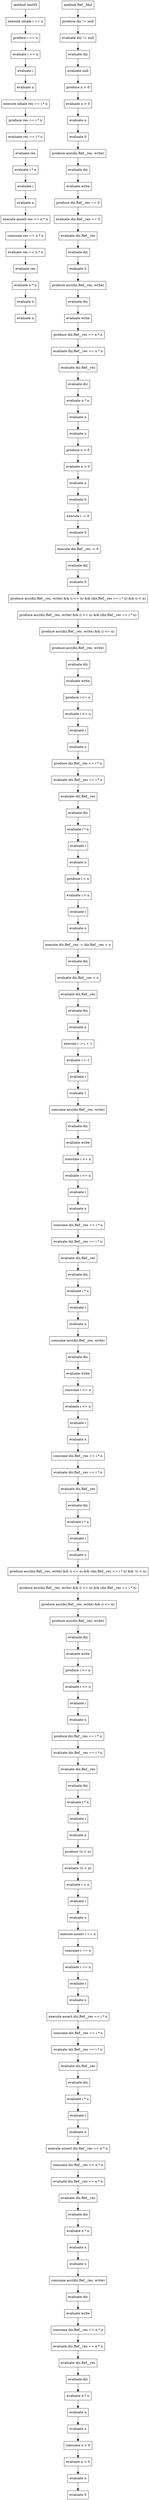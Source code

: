digraph {
node [shape=rectangle];

    644247004 [label="method test05"];
    246848054 [label="execute inhale i == n"];
    644247004 -> 246848054;
    1984321221 [label="produce i == n"];
    246848054 -> 1984321221;
    65723437 [label="evaluate i == n"];
    1984321221 -> 65723437;
    807211101 [label="evaluate i"];
    65723437 -> 807211101;
    1142776408 [label="evaluate n"];
    807211101 -> 1142776408;
    1696834135 [label="execute inhale res == i * n"];
    1142776408 -> 1696834135;
    108474785 [label="produce res == i * n"];
    1696834135 -> 108474785;
    2069578839 [label="evaluate res == i * n"];
    108474785 -> 2069578839;
    618916614 [label="evaluate res"];
    2069578839 -> 618916614;
    1868229077 [label="evaluate i * n"];
    618916614 -> 1868229077;
    967694352 [label="evaluate i"];
    1868229077 -> 967694352;
    1145315333 [label="evaluate n"];
    967694352 -> 1145315333;
    1418873670 [label="execute assert res == n * n"];
    1145315333 -> 1418873670;
    1351355402 [label="consume res == n * n"];
    1418873670 -> 1351355402;
    443190742 [label="evaluate res == n * n"];
    1351355402 -> 443190742;
    1233512998 [label="evaluate res"];
    443190742 -> 1233512998;
    1993312895 [label="evaluate n * n"];
    1233512998 -> 1993312895;
    864933065 [label="evaluate n"];
    1993312895 -> 864933065;
    613216912 [label="evaluate n"];
    864933065 -> 613216912;


    562618031 [label="method Ref__Mul"];
    550749276 [label="produce diz != null"];
    562618031 -> 550749276;
    788563162 [label="evaluate diz != null"];
    550749276 -> 788563162;
    1259478097 [label="evaluate diz"];
    788563162 -> 1259478097;
    302067800 [label="evaluate null"];
    1259478097 -> 302067800;
    202173092 [label="produce n > 0"];
    302067800 -> 202173092;
    604027690 [label="evaluate n > 0"];
    202173092 -> 604027690;
    738186461 [label="evaluate n"];
    604027690 -> 738186461;
    686821308 [label="evaluate 0"];
    738186461 -> 686821308;
    681120931 [label="produce acc(diz.Ref__res, write)"];
    686821308 -> 681120931;
    1511648807 [label="evaluate diz"];
    681120931 -> 1511648807;
    1549955239 [label="evaluate write"];
    1511648807 -> 1549955239;
    1121063763 [label="produce diz.Ref__res == 0"];
    1549955239 -> 1121063763;
    1844629610 [label="evaluate diz.Ref__res == 0"];
    1121063763 -> 1844629610;
    1615927178 [label="evaluate diz.Ref__res"];
    1844629610 -> 1615927178;
    1809880684 [label="evaluate diz"];
    1615927178 -> 1809880684;
    1706279880 [label="evaluate 0"];
    1809880684 -> 1706279880;
    2096804769 [label="produce acc(diz.Ref__res, write)"];
    1706279880 -> 2096804769;
    791105313 [label="evaluate diz"];
    2096804769 -> 791105313;
    1035737014 [label="evaluate write"];
    791105313 -> 1035737014;
    129551716 [label="produce diz.Ref__res == n * n"];
    1035737014 -> 129551716;
    1974756401 [label="evaluate diz.Ref__res == n * n"];
    129551716 -> 1974756401;
    371067222 [label="evaluate diz.Ref__res"];
    1974756401 -> 371067222;
    234289266 [label="evaluate diz"];
    371067222 -> 234289266;
    1362168711 [label="evaluate n * n"];
    234289266 -> 1362168711;
    1793848757 [label="evaluate n"];
    1362168711 -> 1793848757;
    693138666 [label="evaluate n"];
    1793848757 -> 693138666;
    1630258134 [label="produce n > 0"];
    693138666 -> 1630258134;
    4606065 [label="evaluate n > 0"];
    1630258134 -> 4606065;
    104723163 [label="evaluate n"];
    4606065 -> 104723163;
    1293093648 [label="evaluate 0"];
    104723163 -> 1293093648;
    490434296 [label="execute i := 0"];
    1293093648 -> 490434296;
    686975686 [label="evaluate 0"];
    490434296 -> 686975686;
    1128268330 [label="execute diz.Ref__res := 0"];
    686975686 -> 1128268330;
    525219300 [label="evaluate diz"];
    1128268330 -> 525219300;
    1202985930 [label="evaluate 0"];
    525219300 -> 1202985930;
    25989005 [label="produce acc(diz.Ref__res, write) && (i <= n) && (diz.Ref__res == i * n) && (i < n)"];
    1202985930 -> 25989005;
    858026694 [label="produce acc(diz.Ref__res, write) && (i <= n) && (diz.Ref__res == i * n)"];
    25989005 -> 858026694;
    501956453 [label="produce acc(diz.Ref__res, write) && (i <= n)"];
    858026694 -> 501956453;
    1066340155 [label="produce acc(diz.Ref__res, write)"];
    501956453 -> 1066340155;
    1227950870 [label="evaluate diz"];
    1066340155 -> 1227950870;
    852424420 [label="evaluate write"];
    1227950870 -> 852424420;
    833817803 [label="produce i <= n"];
    852424420 -> 833817803;
    1645018346 [label="evaluate i <= n"];
    833817803 -> 1645018346;
    1118869744 [label="evaluate i"];
    1645018346 -> 1118869744;
    1476974276 [label="evaluate n"];
    1118869744 -> 1476974276;
    743181059 [label="produce diz.Ref__res == i * n"];
    1476974276 -> 743181059;
    879167661 [label="evaluate diz.Ref__res == i * n"];
    743181059 -> 879167661;
    1483387067 [label="evaluate diz.Ref__res"];
    879167661 -> 1483387067;
    1148777046 [label="evaluate diz"];
    1483387067 -> 1148777046;
    1617825592 [label="evaluate i * n"];
    1148777046 -> 1617825592;
    1504270077 [label="evaluate i"];
    1617825592 -> 1504270077;
    2089691655 [label="evaluate n"];
    1504270077 -> 2089691655;
    1500082547 [label="produce i < n"];
    2089691655 -> 1500082547;
    429351649 [label="evaluate i < n"];
    1500082547 -> 429351649;
    568110823 [label="evaluate i"];
    429351649 -> 568110823;
    526307599 [label="evaluate n"];
    568110823 -> 526307599;
    166674400 [label="execute diz.Ref__res := diz.Ref__res + n"];
    526307599 -> 166674400;
    977965112 [label="evaluate diz"];
    166674400 -> 977965112;
    1967286893 [label="evaluate diz.Ref__res + n"];
    977965112 -> 1967286893;
    1532581439 [label="evaluate diz.Ref__res"];
    1967286893 -> 1532581439;
    1177383155 [label="evaluate diz"];
    1532581439 -> 1177383155;
    1364362627 [label="evaluate n"];
    1177383155 -> 1364362627;
    12289323 [label="execute i := i + 1"];
    1364362627 -> 12289323;
    388221549 [label="evaluate i + 1"];
    12289323 -> 388221549;
    784254457 [label="evaluate i"];
    388221549 -> 784254457;
    1857517160 [label="evaluate 1"];
    784254457 -> 1857517160;
    1321131681 [label="consume acc(diz.Ref__res, write)"];
    1857517160 -> 1321131681;
    1426736234 [label="evaluate diz"];
    1321131681 -> 1426736234;
    353482436 [label="evaluate write"];
    1426736234 -> 353482436;
    1039534250 [label="consume i <= n"];
    353482436 -> 1039534250;
    1672671405 [label="evaluate i <= n"];
    1039534250 -> 1672671405;
    2027364605 [label="evaluate i"];
    1672671405 -> 2027364605;
    1941372933 [label="evaluate n"];
    2027364605 -> 1941372933;
    1935836060 [label="consume diz.Ref__res == i * n"];
    1941372933 -> 1935836060;
    1219408370 [label="evaluate diz.Ref__res == i * n"];
    1935836060 -> 1219408370;
    1160031269 [label="evaluate diz.Ref__res"];
    1219408370 -> 1160031269;
    1788990617 [label="evaluate diz"];
    1160031269 -> 1788990617;
    646758272 [label="evaluate i * n"];
    1788990617 -> 646758272;
    1651540037 [label="evaluate i"];
    646758272 -> 1651540037;
    1207264384 [label="evaluate n"];
    1651540037 -> 1207264384;
    1067005032 [label="consume acc(diz.Ref__res, write)"];
    1207264384 -> 1067005032;
    1665120374 [label="evaluate diz"];
    1067005032 -> 1665120374;
    1818721761 [label="evaluate write"];
    1665120374 -> 1818721761;
    2121889376 [label="consume i <= n"];
    1818721761 -> 2121889376;
    1481300350 [label="evaluate i <= n"];
    2121889376 -> 1481300350;
    437062779 [label="evaluate i"];
    1481300350 -> 437062779;
    1320053913 [label="evaluate n"];
    437062779 -> 1320053913;
    492558634 [label="consume diz.Ref__res == i * n"];
    1320053913 -> 492558634;
    2030986100 [label="evaluate diz.Ref__res == i * n"];
    492558634 -> 2030986100;
    530813635 [label="evaluate diz.Ref__res"];
    2030986100 -> 530813635;
    737693807 [label="evaluate diz"];
    530813635 -> 737693807;
    996720118 [label="evaluate i * n"];
    737693807 -> 996720118;
    1502576626 [label="evaluate i"];
    996720118 -> 1502576626;
    1545148109 [label="evaluate n"];
    1502576626 -> 1545148109;
    1932008439 [label="produce acc(diz.Ref__res, write) && (i <= n) && (diz.Ref__res == i * n) && !(i < n)"];
    1545148109 -> 1932008439;
    1313091633 [label="produce acc(diz.Ref__res, write) && (i <= n) && (diz.Ref__res == i * n)"];
    1932008439 -> 1313091633;
    1589119259 [label="produce acc(diz.Ref__res, write) && (i <= n)"];
    1313091633 -> 1589119259;
    73268274 [label="produce acc(diz.Ref__res, write)"];
    1589119259 -> 73268274;
    911751387 [label="evaluate diz"];
    73268274 -> 911751387;
    1509739964 [label="evaluate write"];
    911751387 -> 1509739964;
    1680285643 [label="produce i <= n"];
    1509739964 -> 1680285643;
    1150843851 [label="evaluate i <= n"];
    1680285643 -> 1150843851;
    1994878875 [label="evaluate i"];
    1150843851 -> 1994878875;
    1414555161 [label="evaluate n"];
    1994878875 -> 1414555161;
    1784618637 [label="produce diz.Ref__res == i * n"];
    1414555161 -> 1784618637;
    181334410 [label="evaluate diz.Ref__res == i * n"];
    1784618637 -> 181334410;
    408133777 [label="evaluate diz.Ref__res"];
    181334410 -> 408133777;
    441621521 [label="evaluate diz"];
    408133777 -> 441621521;
    629419415 [label="evaluate i * n"];
    441621521 -> 629419415;
    147662783 [label="evaluate i"];
    629419415 -> 147662783;
    1424781596 [label="evaluate n"];
    147662783 -> 1424781596;
    1861619922 [label="produce !(i < n)"];
    1424781596 -> 1861619922;
    1556775911 [label="evaluate !(i < n)"];
    1861619922 -> 1556775911;
    1939464776 [label="evaluate i < n"];
    1556775911 -> 1939464776;
    2077696066 [label="evaluate i"];
    1939464776 -> 2077696066;
    1753681042 [label="evaluate n"];
    2077696066 -> 1753681042;
    2051701466 [label="execute assert i == n"];
    1753681042 -> 2051701466;
    801619183 [label="consume i == n"];
    2051701466 -> 801619183;
    1648691050 [label="evaluate i == n"];
    801619183 -> 1648691050;
    568980109 [label="evaluate i"];
    1648691050 -> 568980109;
    104011872 [label="evaluate n"];
    568980109 -> 104011872;
    75844046 [label="execute assert diz.Ref__res == i * n"];
    104011872 -> 75844046;
    1253078451 [label="consume diz.Ref__res == i * n"];
    75844046 -> 1253078451;
    117399828 [label="evaluate diz.Ref__res == i * n"];
    1253078451 -> 117399828;
    1748921250 [label="evaluate diz.Ref__res"];
    117399828 -> 1748921250;
    1510772261 [label="evaluate diz"];
    1748921250 -> 1510772261;
    1850232146 [label="evaluate i * n"];
    1510772261 -> 1850232146;
    1288469262 [label="evaluate i"];
    1850232146 -> 1288469262;
    77790086 [label="evaluate n"];
    1288469262 -> 77790086;
    1747918026 [label="execute assert diz.Ref__res == n * n"];
    77790086 -> 1747918026;
    1829455669 [label="consume diz.Ref__res == n * n"];
    1747918026 -> 1829455669;
    2138054784 [label="evaluate diz.Ref__res == n * n"];
    1829455669 -> 2138054784;
    442889437 [label="evaluate diz.Ref__res"];
    2138054784 -> 442889437;
    464447157 [label="evaluate diz"];
    442889437 -> 464447157;
    2007794501 [label="evaluate n * n"];
    464447157 -> 2007794501;
    1591632996 [label="evaluate n"];
    2007794501 -> 1591632996;
    1519456740 [label="evaluate n"];
    1591632996 -> 1519456740;
    1781382703 [label="consume acc(diz.Ref__res, write)"];
    1519456740 -> 1781382703;
    1629566494 [label="evaluate diz"];
    1781382703 -> 1629566494;
    1265114467 [label="evaluate write"];
    1629566494 -> 1265114467;
    543257922 [label="consume diz.Ref__res == n * n"];
    1265114467 -> 543257922;
    1582911657 [label="evaluate diz.Ref__res == n * n"];
    543257922 -> 1582911657;
    968800163 [label="evaluate diz.Ref__res"];
    1582911657 -> 968800163;
    403327987 [label="evaluate diz"];
    968800163 -> 403327987;
    1275087577 [label="evaluate n * n"];
    403327987 -> 1275087577;
    657593226 [label="evaluate n"];
    1275087577 -> 657593226;
    1218501920 [label="evaluate n"];
    657593226 -> 1218501920;
    957711648 [label="consume n > 0"];
    1218501920 -> 957711648;
    869733671 [label="evaluate n > 0"];
    957711648 -> 869733671;
    1840107015 [label="evaluate n"];
    869733671 -> 1840107015;
    766600658 [label="evaluate 0"];
    1840107015 -> 766600658;


}